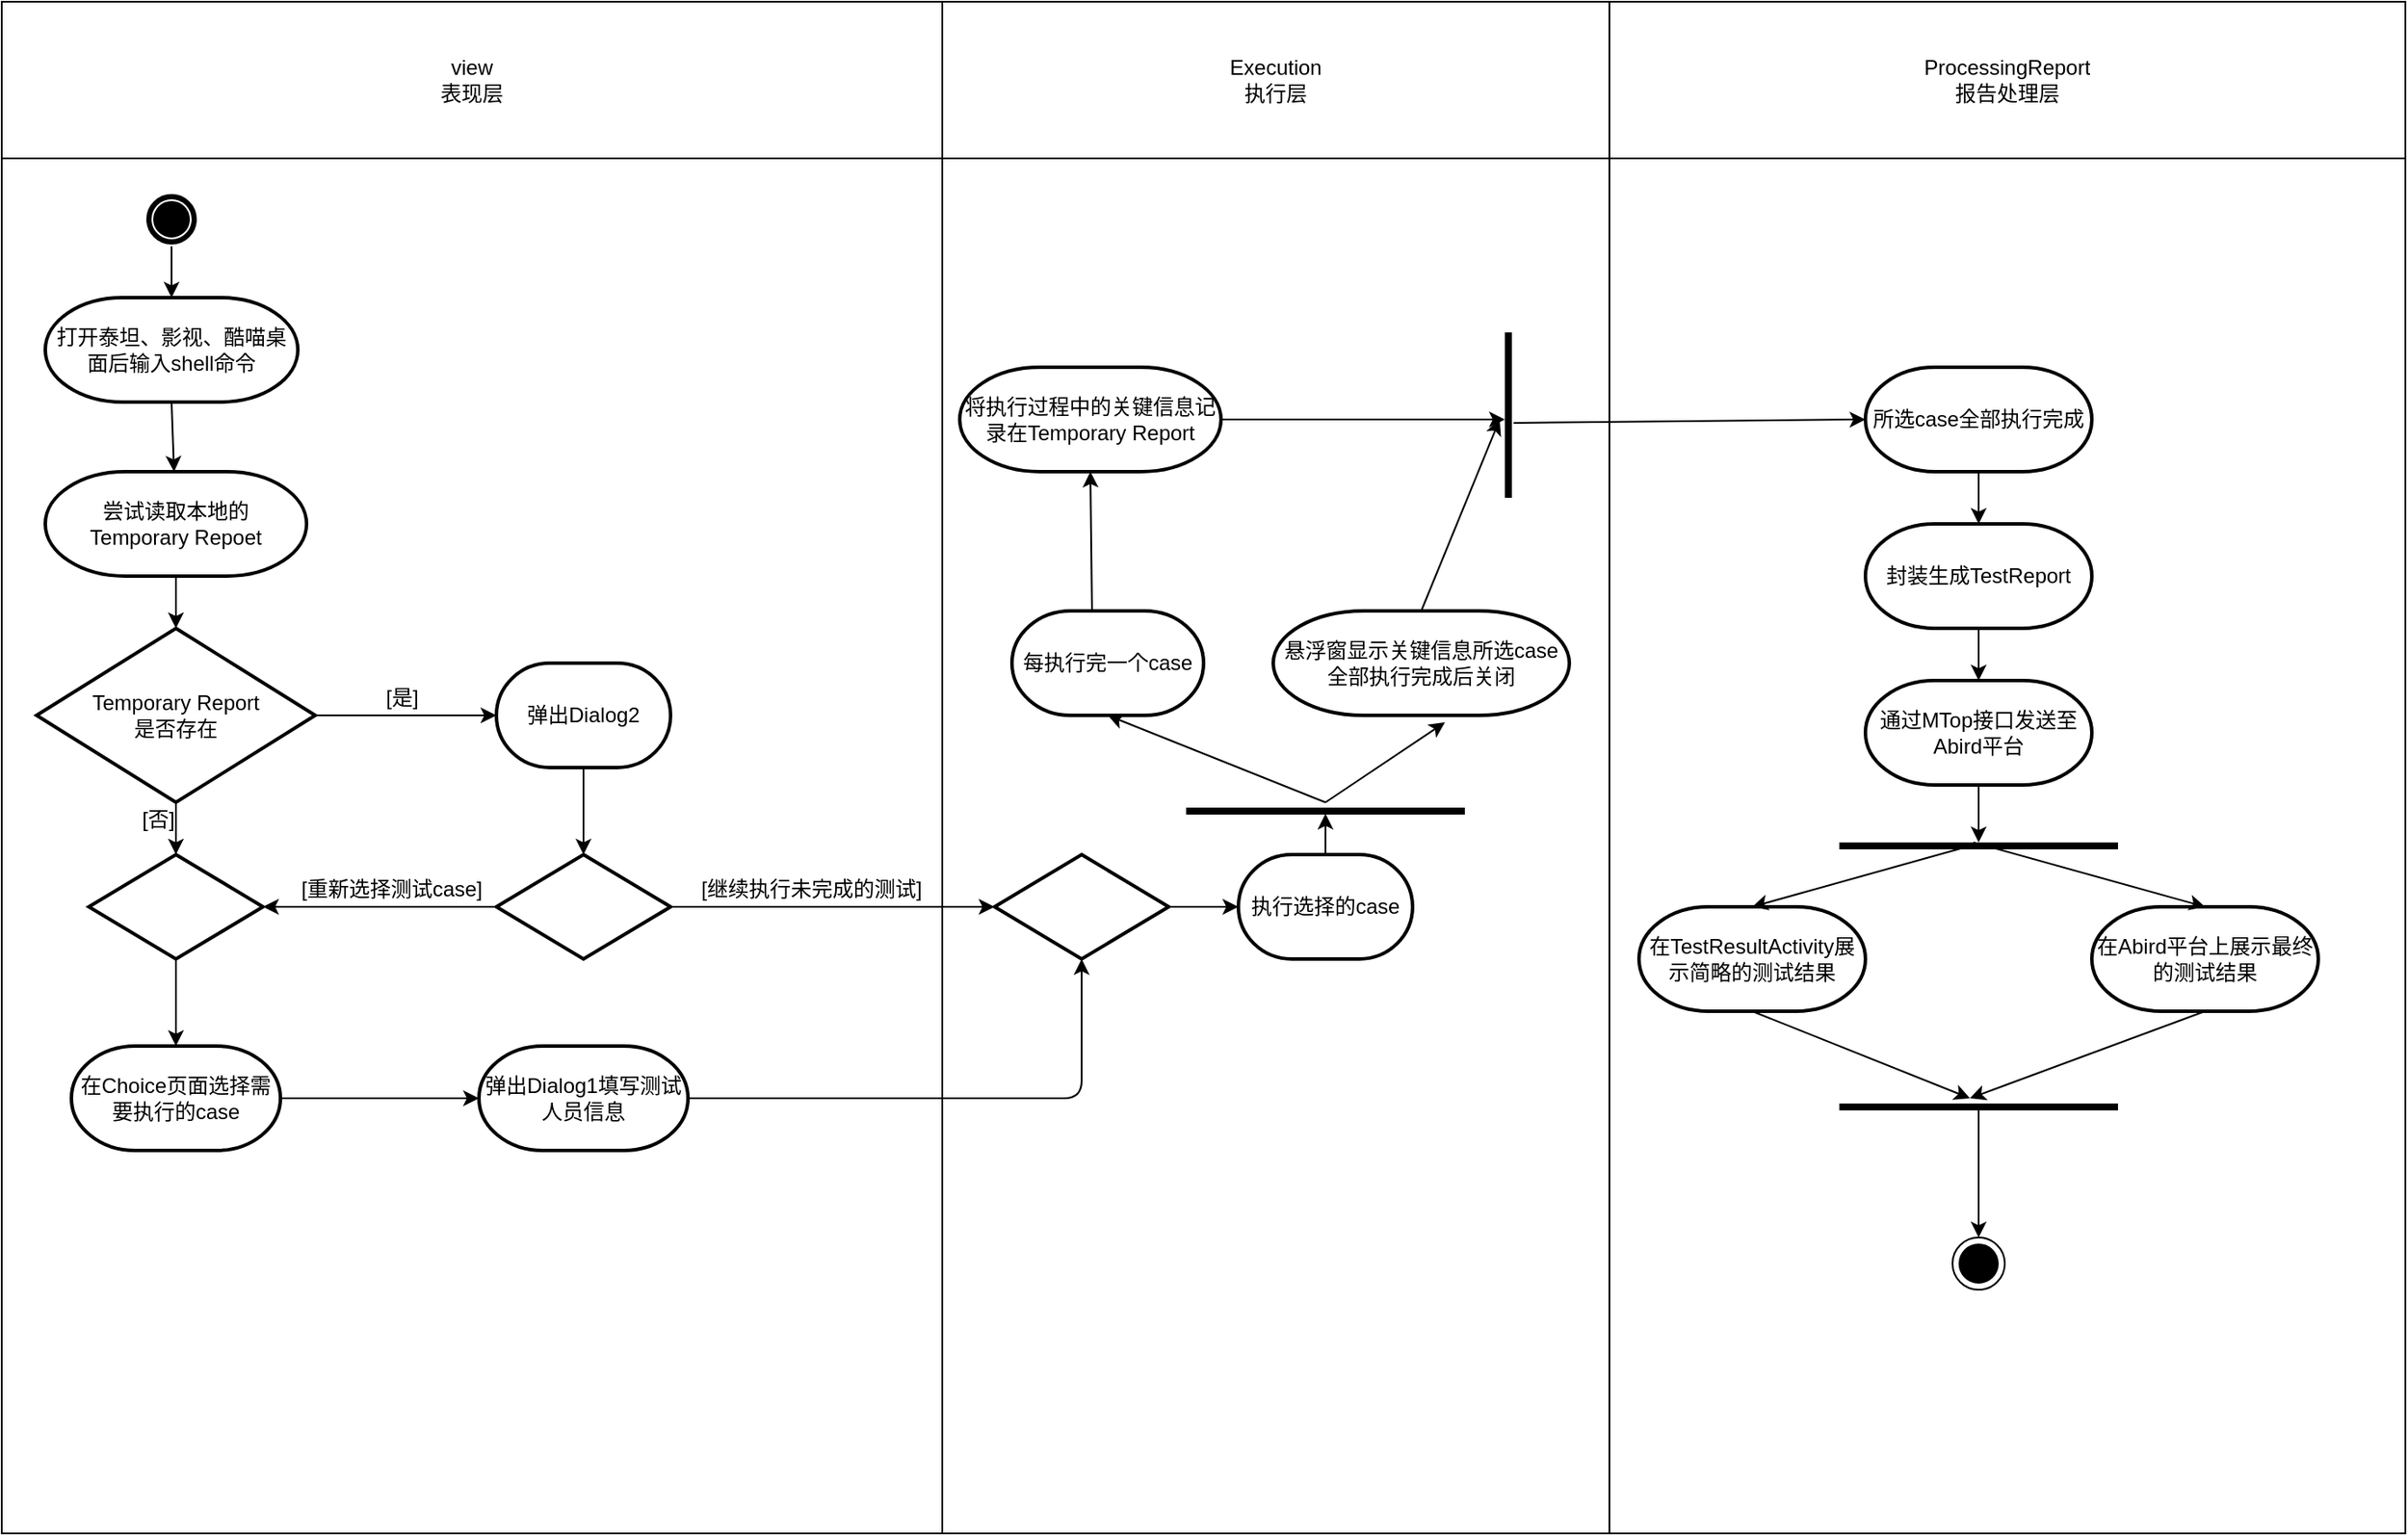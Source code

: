 <mxfile version="16.6.4" type="github">
  <diagram id="EuzZxZnqJYDvGSDvsqgL" name="Page-1">
    <mxGraphModel dx="787" dy="447" grid="1" gridSize="10" guides="1" tooltips="1" connect="1" arrows="1" fold="1" page="1" pageScale="1" pageWidth="1654" pageHeight="2336" math="0" shadow="0">
      <root>
        <mxCell id="0" />
        <mxCell id="1" parent="0" />
        <mxCell id="-qspavT7v30yvVSXL8hS-9" value="" style="shape=table;startSize=0;container=1;collapsible=0;childLayout=tableLayout;rounded=0;sketch=0;" vertex="1" parent="1">
          <mxGeometry x="10" y="70" width="1380" height="880" as="geometry" />
        </mxCell>
        <mxCell id="-qspavT7v30yvVSXL8hS-10" value="" style="shape=tableRow;horizontal=0;startSize=0;swimlaneHead=0;swimlaneBody=0;top=0;left=0;bottom=0;right=0;collapsible=0;dropTarget=0;fillColor=none;points=[[0,0.5],[1,0.5]];portConstraint=eastwest;rounded=0;sketch=0;" vertex="1" parent="-qspavT7v30yvVSXL8hS-9">
          <mxGeometry width="1380" height="90" as="geometry" />
        </mxCell>
        <mxCell id="-qspavT7v30yvVSXL8hS-11" value="&lt;font style=&quot;vertical-align: inherit&quot;&gt;&lt;font style=&quot;vertical-align: inherit&quot;&gt;view&lt;br&gt;表现层&lt;br&gt;&lt;/font&gt;&lt;/font&gt;" style="shape=partialRectangle;html=1;whiteSpace=wrap;connectable=0;overflow=hidden;fillColor=none;top=0;left=0;bottom=0;right=0;pointerEvents=1;rounded=0;sketch=0;" vertex="1" parent="-qspavT7v30yvVSXL8hS-10">
          <mxGeometry width="540" height="90" as="geometry">
            <mxRectangle width="540" height="90" as="alternateBounds" />
          </mxGeometry>
        </mxCell>
        <mxCell id="-qspavT7v30yvVSXL8hS-12" value="&lt;font style=&quot;vertical-align: inherit&quot;&gt;&lt;font style=&quot;vertical-align: inherit&quot;&gt;Execution&lt;br&gt;执行层&lt;br&gt;&lt;/font&gt;&lt;/font&gt;" style="shape=partialRectangle;html=1;whiteSpace=wrap;connectable=0;overflow=hidden;fillColor=none;top=0;left=0;bottom=0;right=0;pointerEvents=1;rounded=0;sketch=0;" vertex="1" parent="-qspavT7v30yvVSXL8hS-10">
          <mxGeometry x="540" width="383" height="90" as="geometry">
            <mxRectangle width="383" height="90" as="alternateBounds" />
          </mxGeometry>
        </mxCell>
        <mxCell id="-qspavT7v30yvVSXL8hS-13" value="&lt;font style=&quot;vertical-align: inherit&quot;&gt;&lt;font style=&quot;vertical-align: inherit&quot;&gt;ProcessingReport&lt;br&gt;报告处理层&lt;br&gt;&lt;/font&gt;&lt;/font&gt;" style="shape=partialRectangle;html=1;whiteSpace=wrap;connectable=0;overflow=hidden;fillColor=none;top=0;left=0;bottom=0;right=0;pointerEvents=1;rounded=0;sketch=0;" vertex="1" parent="-qspavT7v30yvVSXL8hS-10">
          <mxGeometry x="923" width="457" height="90" as="geometry">
            <mxRectangle width="457" height="90" as="alternateBounds" />
          </mxGeometry>
        </mxCell>
        <mxCell id="-qspavT7v30yvVSXL8hS-14" value="" style="shape=tableRow;horizontal=0;startSize=0;swimlaneHead=0;swimlaneBody=0;top=0;left=0;bottom=0;right=0;collapsible=0;dropTarget=0;fillColor=none;points=[[0,0.5],[1,0.5]];portConstraint=eastwest;rounded=0;sketch=0;" vertex="1" parent="-qspavT7v30yvVSXL8hS-9">
          <mxGeometry y="90" width="1380" height="790" as="geometry" />
        </mxCell>
        <mxCell id="-qspavT7v30yvVSXL8hS-15" value="" style="shape=partialRectangle;html=1;whiteSpace=wrap;connectable=0;overflow=hidden;fillColor=none;top=0;left=0;bottom=0;right=0;pointerEvents=1;rounded=0;sketch=0;" vertex="1" parent="-qspavT7v30yvVSXL8hS-14">
          <mxGeometry width="540" height="790" as="geometry">
            <mxRectangle width="540" height="790" as="alternateBounds" />
          </mxGeometry>
        </mxCell>
        <mxCell id="-qspavT7v30yvVSXL8hS-16" value="" style="shape=partialRectangle;html=1;whiteSpace=wrap;connectable=0;overflow=hidden;fillColor=none;top=0;left=0;bottom=0;right=0;pointerEvents=1;rounded=0;sketch=0;" vertex="1" parent="-qspavT7v30yvVSXL8hS-14">
          <mxGeometry x="540" width="383" height="790" as="geometry">
            <mxRectangle width="383" height="790" as="alternateBounds" />
          </mxGeometry>
        </mxCell>
        <mxCell id="-qspavT7v30yvVSXL8hS-17" value="" style="shape=partialRectangle;html=1;whiteSpace=wrap;connectable=0;overflow=hidden;fillColor=none;top=0;left=0;bottom=0;right=0;pointerEvents=1;rounded=0;sketch=0;" vertex="1" parent="-qspavT7v30yvVSXL8hS-14">
          <mxGeometry x="923" width="457" height="790" as="geometry">
            <mxRectangle width="457" height="790" as="alternateBounds" />
          </mxGeometry>
        </mxCell>
        <mxCell id="-qspavT7v30yvVSXL8hS-20" value="&lt;font style=&quot;vertical-align: inherit&quot;&gt;&lt;font style=&quot;vertical-align: inherit&quot;&gt;打开泰坦、影视、酷喵桌面后输入shell命令&lt;/font&gt;&lt;/font&gt;" style="strokeWidth=2;html=1;shape=mxgraph.flowchart.terminator;whiteSpace=wrap;rounded=0;sketch=0;" vertex="1" parent="1">
          <mxGeometry x="35" y="240" width="145" height="60" as="geometry" />
        </mxCell>
        <mxCell id="-qspavT7v30yvVSXL8hS-21" value="&lt;font style=&quot;vertical-align: inherit&quot;&gt;&lt;font style=&quot;vertical-align: inherit&quot;&gt;&lt;font style=&quot;vertical-align: inherit&quot;&gt;&lt;font style=&quot;vertical-align: inherit&quot;&gt;&lt;font style=&quot;vertical-align: inherit&quot;&gt;&lt;font style=&quot;vertical-align: inherit&quot;&gt;&lt;font style=&quot;vertical-align: inherit&quot;&gt;&lt;font style=&quot;vertical-align: inherit&quot;&gt;尝试读取本地的&lt;br&gt;Temporary Repoet&lt;br&gt;&lt;/font&gt;&lt;/font&gt;&lt;/font&gt;&lt;/font&gt;&lt;/font&gt;&lt;/font&gt;&lt;/font&gt;&lt;/font&gt;" style="strokeWidth=2;html=1;shape=mxgraph.flowchart.terminator;whiteSpace=wrap;rounded=0;sketch=0;" vertex="1" parent="1">
          <mxGeometry x="35" y="340" width="150" height="60" as="geometry" />
        </mxCell>
        <mxCell id="-qspavT7v30yvVSXL8hS-22" value="&lt;font style=&quot;vertical-align: inherit&quot;&gt;&lt;font style=&quot;vertical-align: inherit&quot;&gt;Temporary Report&lt;br&gt;是否存在&lt;br&gt;&lt;/font&gt;&lt;/font&gt;" style="strokeWidth=2;html=1;shape=mxgraph.flowchart.decision;whiteSpace=wrap;rounded=0;sketch=0;" vertex="1" parent="1">
          <mxGeometry x="30" y="430" width="160" height="100" as="geometry" />
        </mxCell>
        <mxCell id="-qspavT7v30yvVSXL8hS-23" value="弹出Dialog2" style="strokeWidth=2;html=1;shape=mxgraph.flowchart.terminator;whiteSpace=wrap;rounded=0;sketch=0;" vertex="1" parent="1">
          <mxGeometry x="294" y="450" width="100" height="60" as="geometry" />
        </mxCell>
        <mxCell id="-qspavT7v30yvVSXL8hS-24" value="" style="strokeWidth=2;html=1;shape=mxgraph.flowchart.decision;whiteSpace=wrap;rounded=0;sketch=0;" vertex="1" parent="1">
          <mxGeometry x="60" y="560" width="100" height="60" as="geometry" />
        </mxCell>
        <mxCell id="-qspavT7v30yvVSXL8hS-25" value="" style="strokeWidth=2;html=1;shape=mxgraph.flowchart.decision;whiteSpace=wrap;rounded=0;sketch=0;" vertex="1" parent="1">
          <mxGeometry x="294" y="560" width="100" height="60" as="geometry" />
        </mxCell>
        <mxCell id="-qspavT7v30yvVSXL8hS-27" value="" style="endArrow=classic;html=1;rounded=1;sketch=0;curved=0;exitX=0.5;exitY=1;exitDx=0;exitDy=0;" edge="1" parent="1" source="-qspavT7v30yvVSXL8hS-29" target="-qspavT7v30yvVSXL8hS-20">
          <mxGeometry width="50" height="50" relative="1" as="geometry">
            <mxPoint x="107.5" y="210" as="sourcePoint" />
            <mxPoint x="730" y="420" as="targetPoint" />
          </mxGeometry>
        </mxCell>
        <mxCell id="-qspavT7v30yvVSXL8hS-29" value="" style="ellipse;shape=doubleEllipse;whiteSpace=wrap;html=1;aspect=fixed;rounded=0;sketch=0;strokeColor=#FFFFFF;fillColor=#000000;" vertex="1" parent="1">
          <mxGeometry x="92.5" y="180" width="30" height="30" as="geometry" />
        </mxCell>
        <mxCell id="-qspavT7v30yvVSXL8hS-30" value="" style="endArrow=classic;html=1;rounded=1;sketch=0;curved=0;exitX=0.5;exitY=1;exitDx=0;exitDy=0;exitPerimeter=0;" edge="1" parent="1" source="-qspavT7v30yvVSXL8hS-20" target="-qspavT7v30yvVSXL8hS-21">
          <mxGeometry width="50" height="50" relative="1" as="geometry">
            <mxPoint x="670" y="470" as="sourcePoint" />
            <mxPoint x="720" y="420" as="targetPoint" />
          </mxGeometry>
        </mxCell>
        <mxCell id="-qspavT7v30yvVSXL8hS-32" value="" style="endArrow=classic;html=1;rounded=1;sketch=0;curved=0;exitX=0.5;exitY=1;exitDx=0;exitDy=0;exitPerimeter=0;entryX=0.5;entryY=0;entryDx=0;entryDy=0;entryPerimeter=0;" edge="1" parent="1" source="-qspavT7v30yvVSXL8hS-21" target="-qspavT7v30yvVSXL8hS-22">
          <mxGeometry width="50" height="50" relative="1" as="geometry">
            <mxPoint x="670" y="470" as="sourcePoint" />
            <mxPoint x="720" y="420" as="targetPoint" />
          </mxGeometry>
        </mxCell>
        <mxCell id="-qspavT7v30yvVSXL8hS-33" value="" style="endArrow=classic;html=1;rounded=1;sketch=0;curved=0;exitX=1;exitY=0.5;exitDx=0;exitDy=0;exitPerimeter=0;entryX=0;entryY=0.5;entryDx=0;entryDy=0;entryPerimeter=0;" edge="1" parent="1" source="-qspavT7v30yvVSXL8hS-22" target="-qspavT7v30yvVSXL8hS-23">
          <mxGeometry width="50" height="50" relative="1" as="geometry">
            <mxPoint x="670" y="470" as="sourcePoint" />
            <mxPoint x="720" y="420" as="targetPoint" />
          </mxGeometry>
        </mxCell>
        <mxCell id="-qspavT7v30yvVSXL8hS-35" value="[是]" style="rounded=0;whiteSpace=wrap;html=1;sketch=0;strokeColor=none;fillColor=none;" vertex="1" parent="1">
          <mxGeometry x="180" y="440" width="120" height="60" as="geometry" />
        </mxCell>
        <mxCell id="-qspavT7v30yvVSXL8hS-36" value="" style="endArrow=classic;html=1;rounded=1;sketch=0;fontColor=none;curved=0;exitX=0.5;exitY=1;exitDx=0;exitDy=0;exitPerimeter=0;" edge="1" parent="1" source="-qspavT7v30yvVSXL8hS-22" target="-qspavT7v30yvVSXL8hS-24">
          <mxGeometry width="50" height="50" relative="1" as="geometry">
            <mxPoint x="350" y="460" as="sourcePoint" />
            <mxPoint x="400" y="410" as="targetPoint" />
          </mxGeometry>
        </mxCell>
        <mxCell id="-qspavT7v30yvVSXL8hS-37" value="[否]" style="rounded=0;whiteSpace=wrap;html=1;sketch=0;strokeColor=none;fillColor=none;" vertex="1" parent="1">
          <mxGeometry x="40" y="510" width="120" height="60" as="geometry" />
        </mxCell>
        <mxCell id="-qspavT7v30yvVSXL8hS-38" value="" style="endArrow=classic;html=1;rounded=1;sketch=0;fontColor=none;curved=0;exitX=0.5;exitY=1;exitDx=0;exitDy=0;exitPerimeter=0;entryX=0.5;entryY=0;entryDx=0;entryDy=0;entryPerimeter=0;" edge="1" parent="1" source="-qspavT7v30yvVSXL8hS-23" target="-qspavT7v30yvVSXL8hS-25">
          <mxGeometry width="50" height="50" relative="1" as="geometry">
            <mxPoint x="414" y="460" as="sourcePoint" />
            <mxPoint x="464" y="410" as="targetPoint" />
          </mxGeometry>
        </mxCell>
        <mxCell id="-qspavT7v30yvVSXL8hS-39" value="" style="endArrow=classic;html=1;rounded=1;sketch=0;fontColor=none;curved=0;exitX=0;exitY=0.5;exitDx=0;exitDy=0;exitPerimeter=0;" edge="1" parent="1" source="-qspavT7v30yvVSXL8hS-25" target="-qspavT7v30yvVSXL8hS-24">
          <mxGeometry width="50" height="50" relative="1" as="geometry">
            <mxPoint x="350" y="460" as="sourcePoint" />
            <mxPoint x="400" y="410" as="targetPoint" />
          </mxGeometry>
        </mxCell>
        <mxCell id="-qspavT7v30yvVSXL8hS-40" value="[重新选择测试case]" style="rounded=0;whiteSpace=wrap;html=1;sketch=0;strokeColor=none;fillColor=none;" vertex="1" parent="1">
          <mxGeometry x="174" y="550" width="120" height="60" as="geometry" />
        </mxCell>
        <mxCell id="-qspavT7v30yvVSXL8hS-41" value="&lt;font style=&quot;vertical-align: inherit&quot;&gt;&lt;font style=&quot;vertical-align: inherit&quot;&gt;&lt;font style=&quot;vertical-align: inherit&quot;&gt;&lt;font style=&quot;vertical-align: inherit&quot;&gt;&lt;font style=&quot;vertical-align: inherit&quot;&gt;&lt;font style=&quot;vertical-align: inherit&quot;&gt;&lt;font style=&quot;vertical-align: inherit&quot;&gt;&lt;font style=&quot;vertical-align: inherit&quot;&gt;在Choice页面选择需要执行的case&lt;br&gt;&lt;/font&gt;&lt;/font&gt;&lt;/font&gt;&lt;/font&gt;&lt;/font&gt;&lt;/font&gt;&lt;/font&gt;&lt;/font&gt;" style="strokeWidth=2;html=1;shape=mxgraph.flowchart.terminator;whiteSpace=wrap;rounded=0;sketch=0;" vertex="1" parent="1">
          <mxGeometry x="50" y="670" width="120" height="60" as="geometry" />
        </mxCell>
        <mxCell id="-qspavT7v30yvVSXL8hS-42" value="" style="endArrow=classic;html=1;rounded=1;sketch=0;fontColor=none;curved=0;exitX=0.5;exitY=1;exitDx=0;exitDy=0;exitPerimeter=0;entryX=0.5;entryY=0;entryDx=0;entryDy=0;entryPerimeter=0;" edge="1" parent="1" source="-qspavT7v30yvVSXL8hS-24" target="-qspavT7v30yvVSXL8hS-41">
          <mxGeometry width="50" height="50" relative="1" as="geometry">
            <mxPoint x="350" y="570" as="sourcePoint" />
            <mxPoint x="400" y="520" as="targetPoint" />
          </mxGeometry>
        </mxCell>
        <mxCell id="-qspavT7v30yvVSXL8hS-43" value="&lt;font style=&quot;vertical-align: inherit&quot;&gt;&lt;font style=&quot;vertical-align: inherit&quot;&gt;&lt;font style=&quot;vertical-align: inherit&quot;&gt;&lt;font style=&quot;vertical-align: inherit&quot;&gt;&lt;font style=&quot;vertical-align: inherit&quot;&gt;&lt;font style=&quot;vertical-align: inherit&quot;&gt;&lt;font style=&quot;vertical-align: inherit&quot;&gt;&lt;font style=&quot;vertical-align: inherit&quot;&gt;弹出Dialog1填写测试人员信息&lt;br&gt;&lt;/font&gt;&lt;/font&gt;&lt;/font&gt;&lt;/font&gt;&lt;/font&gt;&lt;/font&gt;&lt;/font&gt;&lt;/font&gt;" style="strokeWidth=2;html=1;shape=mxgraph.flowchart.terminator;whiteSpace=wrap;rounded=0;sketch=0;" vertex="1" parent="1">
          <mxGeometry x="284" y="670" width="120" height="60" as="geometry" />
        </mxCell>
        <mxCell id="-qspavT7v30yvVSXL8hS-44" value="" style="endArrow=classic;html=1;rounded=1;sketch=0;fontColor=none;curved=0;exitX=1;exitY=0.5;exitDx=0;exitDy=0;exitPerimeter=0;" edge="1" parent="1" source="-qspavT7v30yvVSXL8hS-41" target="-qspavT7v30yvVSXL8hS-43">
          <mxGeometry width="50" height="50" relative="1" as="geometry">
            <mxPoint x="350" y="570" as="sourcePoint" />
            <mxPoint x="400" y="520" as="targetPoint" />
          </mxGeometry>
        </mxCell>
        <mxCell id="-qspavT7v30yvVSXL8hS-45" value="" style="strokeWidth=2;html=1;shape=mxgraph.flowchart.decision;whiteSpace=wrap;rounded=0;sketch=0;" vertex="1" parent="1">
          <mxGeometry x="580" y="560" width="100" height="60" as="geometry" />
        </mxCell>
        <mxCell id="-qspavT7v30yvVSXL8hS-46" value="" style="endArrow=classic;html=1;rounded=1;sketch=0;fontColor=none;curved=0;exitX=1;exitY=0.5;exitDx=0;exitDy=0;exitPerimeter=0;entryX=0;entryY=0.5;entryDx=0;entryDy=0;entryPerimeter=0;" edge="1" parent="1" source="-qspavT7v30yvVSXL8hS-25" target="-qspavT7v30yvVSXL8hS-45">
          <mxGeometry width="50" height="50" relative="1" as="geometry">
            <mxPoint x="350" y="370" as="sourcePoint" />
            <mxPoint x="400" y="320" as="targetPoint" />
          </mxGeometry>
        </mxCell>
        <mxCell id="-qspavT7v30yvVSXL8hS-47" value="[继续执行未完成的测试]" style="rounded=0;whiteSpace=wrap;html=1;sketch=0;strokeColor=none;fillColor=none;" vertex="1" parent="1">
          <mxGeometry x="410" y="550" width="130" height="60" as="geometry" />
        </mxCell>
        <mxCell id="-qspavT7v30yvVSXL8hS-49" value="" style="endArrow=classic;html=1;rounded=1;sketch=0;fontColor=none;curved=0;exitX=1;exitY=0.5;exitDx=0;exitDy=0;exitPerimeter=0;entryX=0.5;entryY=1;entryDx=0;entryDy=0;entryPerimeter=0;" edge="1" parent="1" source="-qspavT7v30yvVSXL8hS-43" target="-qspavT7v30yvVSXL8hS-45">
          <mxGeometry width="50" height="50" relative="1" as="geometry">
            <mxPoint x="350" y="370" as="sourcePoint" />
            <mxPoint x="400" y="320" as="targetPoint" />
            <Array as="points">
              <mxPoint x="630" y="700" />
            </Array>
          </mxGeometry>
        </mxCell>
        <mxCell id="-qspavT7v30yvVSXL8hS-50" value="" style="endArrow=classic;html=1;rounded=1;sketch=0;fontColor=none;curved=0;exitX=1;exitY=0.5;exitDx=0;exitDy=0;exitPerimeter=0;entryX=0;entryY=0.5;entryDx=0;entryDy=0;entryPerimeter=0;" edge="1" parent="1" source="-qspavT7v30yvVSXL8hS-45" target="-qspavT7v30yvVSXL8hS-51">
          <mxGeometry width="50" height="50" relative="1" as="geometry">
            <mxPoint x="820" y="370" as="sourcePoint" />
            <mxPoint x="870" y="320" as="targetPoint" />
          </mxGeometry>
        </mxCell>
        <mxCell id="-qspavT7v30yvVSXL8hS-51" value="执行选择的case" style="strokeWidth=2;html=1;shape=mxgraph.flowchart.terminator;whiteSpace=wrap;rounded=0;sketch=0;" vertex="1" parent="1">
          <mxGeometry x="720" y="560" width="100" height="60" as="geometry" />
        </mxCell>
        <mxCell id="-qspavT7v30yvVSXL8hS-54" value="" style="line;strokeWidth=4;html=1;perimeter=backbonePerimeter;points=[];outlineConnect=0;rounded=0;sketch=0;fontColor=none;fillColor=none;" vertex="1" parent="1">
          <mxGeometry x="690" y="530" width="160" height="10" as="geometry" />
        </mxCell>
        <mxCell id="-qspavT7v30yvVSXL8hS-55" value="" style="endArrow=classic;html=1;rounded=1;sketch=0;fontColor=none;strokeColor=#000000;curved=0;exitX=0.5;exitY=0;exitDx=0;exitDy=0;exitPerimeter=0;" edge="1" parent="1" source="-qspavT7v30yvVSXL8hS-51" target="-qspavT7v30yvVSXL8hS-54">
          <mxGeometry width="50" height="50" relative="1" as="geometry">
            <mxPoint x="510" y="610" as="sourcePoint" />
            <mxPoint x="560" y="560" as="targetPoint" />
          </mxGeometry>
        </mxCell>
        <mxCell id="-qspavT7v30yvVSXL8hS-56" value="将执行过程中的关键信息记录在Temporary Report" style="strokeWidth=2;html=1;shape=mxgraph.flowchart.terminator;whiteSpace=wrap;rounded=0;sketch=0;" vertex="1" parent="1">
          <mxGeometry x="560" y="280" width="150" height="60" as="geometry" />
        </mxCell>
        <mxCell id="-qspavT7v30yvVSXL8hS-57" value="悬浮窗显示关键信息所选case全部执行完成后关闭" style="strokeWidth=2;html=1;shape=mxgraph.flowchart.terminator;whiteSpace=wrap;rounded=0;sketch=0;" vertex="1" parent="1">
          <mxGeometry x="740" y="420" width="170" height="60" as="geometry" />
        </mxCell>
        <mxCell id="-qspavT7v30yvVSXL8hS-58" value="每执行完一个case" style="strokeWidth=2;html=1;shape=mxgraph.flowchart.terminator;whiteSpace=wrap;rounded=0;sketch=0;" vertex="1" parent="1">
          <mxGeometry x="590" y="420" width="110" height="60" as="geometry" />
        </mxCell>
        <mxCell id="-qspavT7v30yvVSXL8hS-59" value="" style="endArrow=classic;html=1;rounded=1;sketch=0;fontColor=none;strokeColor=#000000;curved=0;entryX=0.58;entryY=1.067;entryDx=0;entryDy=0;entryPerimeter=0;" edge="1" parent="1" target="-qspavT7v30yvVSXL8hS-57">
          <mxGeometry width="50" height="50" relative="1" as="geometry">
            <mxPoint x="770" y="530" as="sourcePoint" />
            <mxPoint x="827" y="445" as="targetPoint" />
          </mxGeometry>
        </mxCell>
        <mxCell id="-qspavT7v30yvVSXL8hS-60" value="" style="endArrow=classic;html=1;rounded=1;sketch=0;fontColor=none;strokeColor=#000000;curved=0;exitX=0.5;exitY=0;exitDx=0;exitDy=0;exitPerimeter=0;entryX=0.5;entryY=1;entryDx=0;entryDy=0;entryPerimeter=0;" edge="1" parent="1" source="-qspavT7v30yvVSXL8hS-54" target="-qspavT7v30yvVSXL8hS-58">
          <mxGeometry width="50" height="50" relative="1" as="geometry">
            <mxPoint x="860" y="440" as="sourcePoint" />
            <mxPoint x="910" y="390" as="targetPoint" />
          </mxGeometry>
        </mxCell>
        <mxCell id="-qspavT7v30yvVSXL8hS-61" value="" style="endArrow=classic;html=1;rounded=1;sketch=0;fontColor=none;strokeColor=#000000;curved=0;exitX=0.418;exitY=0.017;exitDx=0;exitDy=0;exitPerimeter=0;entryX=0.5;entryY=1;entryDx=0;entryDy=0;entryPerimeter=0;" edge="1" parent="1" source="-qspavT7v30yvVSXL8hS-58" target="-qspavT7v30yvVSXL8hS-56">
          <mxGeometry width="50" height="50" relative="1" as="geometry">
            <mxPoint x="720" y="380" as="sourcePoint" />
            <mxPoint x="770" y="330" as="targetPoint" />
          </mxGeometry>
        </mxCell>
        <mxCell id="-qspavT7v30yvVSXL8hS-64" value="" style="line;strokeWidth=4;html=1;perimeter=backbonePerimeter;points=[];outlineConnect=0;rounded=0;sketch=0;fontColor=none;fillColor=none;direction=south;" vertex="1" parent="1">
          <mxGeometry x="870" y="260" width="10" height="95" as="geometry" />
        </mxCell>
        <mxCell id="-qspavT7v30yvVSXL8hS-65" value="" style="endArrow=classic;html=1;rounded=1;sketch=0;fontColor=none;strokeColor=#000000;curved=0;exitX=1;exitY=0.5;exitDx=0;exitDy=0;exitPerimeter=0;" edge="1" parent="1" source="-qspavT7v30yvVSXL8hS-56" target="-qspavT7v30yvVSXL8hS-64">
          <mxGeometry width="50" height="50" relative="1" as="geometry">
            <mxPoint x="720" y="380" as="sourcePoint" />
            <mxPoint x="770" y="330" as="targetPoint" />
          </mxGeometry>
        </mxCell>
        <mxCell id="-qspavT7v30yvVSXL8hS-66" value="" style="endArrow=classic;html=1;rounded=1;sketch=0;fontColor=none;strokeColor=#000000;curved=0;exitX=0.5;exitY=0;exitDx=0;exitDy=0;exitPerimeter=0;" edge="1" parent="1" source="-qspavT7v30yvVSXL8hS-57">
          <mxGeometry width="50" height="50" relative="1" as="geometry">
            <mxPoint x="720" y="380" as="sourcePoint" />
            <mxPoint x="870" y="310" as="targetPoint" />
          </mxGeometry>
        </mxCell>
        <mxCell id="-qspavT7v30yvVSXL8hS-67" value="所选case全部执行完成" style="strokeWidth=2;html=1;shape=mxgraph.flowchart.terminator;whiteSpace=wrap;rounded=0;sketch=0;" vertex="1" parent="1">
          <mxGeometry x="1080" y="280" width="130" height="60" as="geometry" />
        </mxCell>
        <mxCell id="-qspavT7v30yvVSXL8hS-68" value="通过MTop接口发送至Abird平台" style="strokeWidth=2;html=1;shape=mxgraph.flowchart.terminator;whiteSpace=wrap;rounded=0;sketch=0;" vertex="1" parent="1">
          <mxGeometry x="1080" y="460" width="130" height="60" as="geometry" />
        </mxCell>
        <mxCell id="-qspavT7v30yvVSXL8hS-76" value="" style="edgeStyle=orthogonalEdgeStyle;curved=0;rounded=1;sketch=0;orthogonalLoop=1;jettySize=auto;html=1;fontColor=none;strokeColor=#000000;" edge="1" parent="1" source="-qspavT7v30yvVSXL8hS-69" target="-qspavT7v30yvVSXL8hS-68">
          <mxGeometry relative="1" as="geometry" />
        </mxCell>
        <mxCell id="-qspavT7v30yvVSXL8hS-69" value="封装生成TestReport" style="strokeWidth=2;html=1;shape=mxgraph.flowchart.terminator;whiteSpace=wrap;rounded=0;sketch=0;" vertex="1" parent="1">
          <mxGeometry x="1080" y="370" width="130" height="60" as="geometry" />
        </mxCell>
        <mxCell id="-qspavT7v30yvVSXL8hS-70" value="" style="line;strokeWidth=4;html=1;perimeter=backbonePerimeter;points=[];outlineConnect=0;rounded=0;sketch=0;fontColor=none;fillColor=none;" vertex="1" parent="1">
          <mxGeometry x="1065" y="550" width="160" height="10" as="geometry" />
        </mxCell>
        <mxCell id="-qspavT7v30yvVSXL8hS-71" value="" style="line;strokeWidth=4;html=1;perimeter=backbonePerimeter;points=[];outlineConnect=0;rounded=0;sketch=0;fontColor=none;fillColor=none;" vertex="1" parent="1">
          <mxGeometry x="1065" y="700" width="160" height="10" as="geometry" />
        </mxCell>
        <mxCell id="-qspavT7v30yvVSXL8hS-72" value="在TestResultActivity展示简略的测试结果" style="strokeWidth=2;html=1;shape=mxgraph.flowchart.terminator;whiteSpace=wrap;rounded=0;sketch=0;" vertex="1" parent="1">
          <mxGeometry x="950" y="590" width="130" height="60" as="geometry" />
        </mxCell>
        <mxCell id="-qspavT7v30yvVSXL8hS-73" value="在Abird平台上展示最终的测试结果" style="strokeWidth=2;html=1;shape=mxgraph.flowchart.terminator;whiteSpace=wrap;rounded=0;sketch=0;" vertex="1" parent="1">
          <mxGeometry x="1210" y="590" width="130" height="60" as="geometry" />
        </mxCell>
        <mxCell id="-qspavT7v30yvVSXL8hS-74" value="" style="endArrow=classic;html=1;rounded=1;sketch=0;fontColor=none;strokeColor=#000000;curved=0;exitX=0.547;exitY=0.2;exitDx=0;exitDy=0;exitPerimeter=0;entryX=0;entryY=0.5;entryDx=0;entryDy=0;entryPerimeter=0;" edge="1" parent="1" source="-qspavT7v30yvVSXL8hS-64" target="-qspavT7v30yvVSXL8hS-67">
          <mxGeometry width="50" height="50" relative="1" as="geometry">
            <mxPoint x="1080" y="260" as="sourcePoint" />
            <mxPoint x="1130" y="210" as="targetPoint" />
          </mxGeometry>
        </mxCell>
        <mxCell id="-qspavT7v30yvVSXL8hS-75" value="" style="endArrow=classic;html=1;rounded=1;sketch=0;fontColor=none;strokeColor=#000000;curved=0;exitX=0.5;exitY=1;exitDx=0;exitDy=0;exitPerimeter=0;entryX=0.5;entryY=0;entryDx=0;entryDy=0;entryPerimeter=0;" edge="1" parent="1" source="-qspavT7v30yvVSXL8hS-67" target="-qspavT7v30yvVSXL8hS-69">
          <mxGeometry width="50" height="50" relative="1" as="geometry">
            <mxPoint x="1080" y="260" as="sourcePoint" />
            <mxPoint x="1130" y="210" as="targetPoint" />
          </mxGeometry>
        </mxCell>
        <mxCell id="-qspavT7v30yvVSXL8hS-77" value="" style="edgeStyle=orthogonalEdgeStyle;curved=0;rounded=1;sketch=0;orthogonalLoop=1;jettySize=auto;html=1;fontColor=none;strokeColor=#000000;exitX=0.5;exitY=1;exitDx=0;exitDy=0;exitPerimeter=0;" edge="1" parent="1" source="-qspavT7v30yvVSXL8hS-68" target="-qspavT7v30yvVSXL8hS-70">
          <mxGeometry relative="1" as="geometry">
            <mxPoint x="1155" y="440" as="sourcePoint" />
            <mxPoint x="1155" y="470" as="targetPoint" />
          </mxGeometry>
        </mxCell>
        <mxCell id="-qspavT7v30yvVSXL8hS-79" value="" style="endArrow=classic;html=1;rounded=1;sketch=0;fontColor=none;strokeColor=#000000;curved=0;entryX=0.5;entryY=0;entryDx=0;entryDy=0;entryPerimeter=0;exitX=0.469;exitY=0.5;exitDx=0;exitDy=0;exitPerimeter=0;" edge="1" parent="1" source="-qspavT7v30yvVSXL8hS-70" target="-qspavT7v30yvVSXL8hS-72">
          <mxGeometry width="50" height="50" relative="1" as="geometry">
            <mxPoint x="1080" y="560" as="sourcePoint" />
            <mxPoint x="1130" y="510" as="targetPoint" />
          </mxGeometry>
        </mxCell>
        <mxCell id="-qspavT7v30yvVSXL8hS-80" value="" style="endArrow=classic;html=1;rounded=1;sketch=0;fontColor=none;strokeColor=#000000;curved=0;entryX=0.5;entryY=0;entryDx=0;entryDy=0;entryPerimeter=0;exitX=0.481;exitY=0.3;exitDx=0;exitDy=0;exitPerimeter=0;" edge="1" parent="1" source="-qspavT7v30yvVSXL8hS-70" target="-qspavT7v30yvVSXL8hS-73">
          <mxGeometry width="50" height="50" relative="1" as="geometry">
            <mxPoint x="1150" y="560" as="sourcePoint" />
            <mxPoint x="1130" y="510" as="targetPoint" />
          </mxGeometry>
        </mxCell>
        <mxCell id="-qspavT7v30yvVSXL8hS-81" value="" style="endArrow=classic;html=1;rounded=1;sketch=0;fontColor=none;strokeColor=#000000;curved=0;exitX=0.5;exitY=1;exitDx=0;exitDy=0;exitPerimeter=0;" edge="1" parent="1" source="-qspavT7v30yvVSXL8hS-72">
          <mxGeometry width="50" height="50" relative="1" as="geometry">
            <mxPoint x="1080" y="760" as="sourcePoint" />
            <mxPoint x="1140" y="700" as="targetPoint" />
          </mxGeometry>
        </mxCell>
        <mxCell id="-qspavT7v30yvVSXL8hS-82" value="" style="endArrow=classic;html=1;rounded=1;sketch=0;fontColor=none;strokeColor=#000000;curved=0;exitX=0.5;exitY=1;exitDx=0;exitDy=0;exitPerimeter=0;" edge="1" parent="1" source="-qspavT7v30yvVSXL8hS-73">
          <mxGeometry width="50" height="50" relative="1" as="geometry">
            <mxPoint x="1080" y="760" as="sourcePoint" />
            <mxPoint x="1140" y="700" as="targetPoint" />
          </mxGeometry>
        </mxCell>
        <mxCell id="-qspavT7v30yvVSXL8hS-83" value="" style="endArrow=classic;html=1;rounded=1;sketch=0;fontColor=none;strokeColor=#000000;curved=0;" edge="1" parent="1" source="-qspavT7v30yvVSXL8hS-71" target="-qspavT7v30yvVSXL8hS-84">
          <mxGeometry width="50" height="50" relative="1" as="geometry">
            <mxPoint x="1080" y="760" as="sourcePoint" />
            <mxPoint x="1130" y="710" as="targetPoint" />
          </mxGeometry>
        </mxCell>
        <mxCell id="-qspavT7v30yvVSXL8hS-84" value="" style="ellipse;html=1;shape=endState;fillColor=#000000;strokeColor=#000000;rounded=0;sketch=0;fontColor=none;" vertex="1" parent="1">
          <mxGeometry x="1130" y="780" width="30" height="30" as="geometry" />
        </mxCell>
      </root>
    </mxGraphModel>
  </diagram>
</mxfile>
